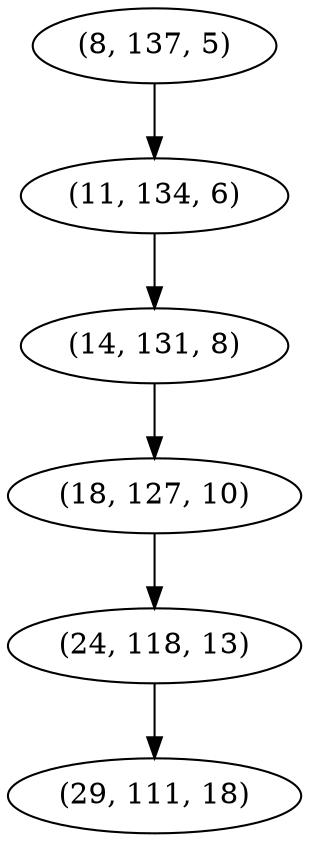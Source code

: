 digraph tree {
    "(8, 137, 5)";
    "(11, 134, 6)";
    "(14, 131, 8)";
    "(18, 127, 10)";
    "(24, 118, 13)";
    "(29, 111, 18)";
    "(8, 137, 5)" -> "(11, 134, 6)";
    "(11, 134, 6)" -> "(14, 131, 8)";
    "(14, 131, 8)" -> "(18, 127, 10)";
    "(18, 127, 10)" -> "(24, 118, 13)";
    "(24, 118, 13)" -> "(29, 111, 18)";
}
